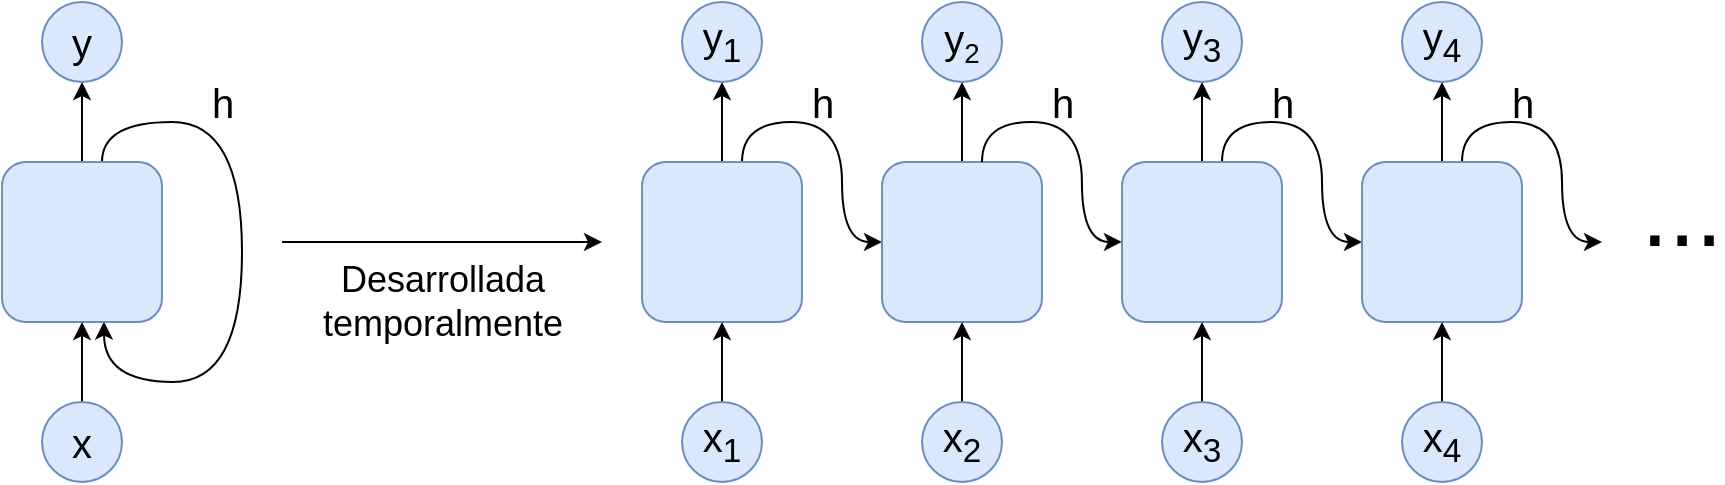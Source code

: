 <mxfile version="14.5.1" type="device"><diagram id="rjjNc56ktLCCAnxLvWy0" name="Página-1"><mxGraphModel dx="1125" dy="703" grid="1" gridSize="10" guides="1" tooltips="1" connect="1" arrows="1" fold="1" page="1" pageScale="1" pageWidth="1169" pageHeight="827" math="0" shadow="0"><root><mxCell id="0"/><mxCell id="1" parent="0"/><mxCell id="5-8-ecrTwXUBGBC9BAOa-5" style="edgeStyle=orthogonalEdgeStyle;rounded=0;orthogonalLoop=1;jettySize=auto;html=1;entryX=0.5;entryY=1;entryDx=0;entryDy=0;" edge="1" parent="1" source="5-8-ecrTwXUBGBC9BAOa-1" target="5-8-ecrTwXUBGBC9BAOa-3"><mxGeometry relative="1" as="geometry"/></mxCell><mxCell id="5-8-ecrTwXUBGBC9BAOa-6" style="edgeStyle=orthogonalEdgeStyle;rounded=0;orthogonalLoop=1;jettySize=auto;html=1;entryX=0.632;entryY=0.998;entryDx=0;entryDy=0;curved=1;entryPerimeter=0;" edge="1" parent="1" source="5-8-ecrTwXUBGBC9BAOa-1" target="5-8-ecrTwXUBGBC9BAOa-1"><mxGeometry relative="1" as="geometry"><mxPoint x="300" y="430" as="targetPoint"/><Array as="points"><mxPoint x="310" y="300"/><mxPoint x="380" y="300"/><mxPoint x="380" y="430"/><mxPoint x="311" y="430"/><mxPoint x="311" y="400"/></Array></mxGeometry></mxCell><mxCell id="5-8-ecrTwXUBGBC9BAOa-38" value="&lt;font style=&quot;font-size: 20px&quot;&gt;h&lt;/font&gt;" style="edgeLabel;html=1;align=center;verticalAlign=middle;resizable=0;points=[];labelBackgroundColor=none;" vertex="1" connectable="0" parent="5-8-ecrTwXUBGBC9BAOa-6"><mxGeometry x="-0.322" y="-12" relative="1" as="geometry"><mxPoint x="2" y="-28.33" as="offset"/></mxGeometry></mxCell><mxCell id="5-8-ecrTwXUBGBC9BAOa-1" value="" style="rounded=1;whiteSpace=wrap;html=1;fillColor=#dae8fc;strokeColor=#6c8ebf;" vertex="1" parent="1"><mxGeometry x="260" y="320" width="80" height="80" as="geometry"/></mxCell><mxCell id="5-8-ecrTwXUBGBC9BAOa-4" style="edgeStyle=orthogonalEdgeStyle;rounded=0;orthogonalLoop=1;jettySize=auto;html=1;entryX=0.5;entryY=1;entryDx=0;entryDy=0;" edge="1" parent="1" source="5-8-ecrTwXUBGBC9BAOa-2" target="5-8-ecrTwXUBGBC9BAOa-1"><mxGeometry relative="1" as="geometry"/></mxCell><mxCell id="5-8-ecrTwXUBGBC9BAOa-2" value="&lt;font style=&quot;font-size: 20px&quot;&gt;x&lt;/font&gt;" style="ellipse;whiteSpace=wrap;html=1;fillColor=#dae8fc;strokeColor=#6c8ebf;" vertex="1" parent="1"><mxGeometry x="280" y="440" width="40" height="40" as="geometry"/></mxCell><mxCell id="5-8-ecrTwXUBGBC9BAOa-3" value="&lt;font style=&quot;font-size: 20px&quot;&gt;y&lt;/font&gt;" style="ellipse;whiteSpace=wrap;html=1;fillColor=#dae8fc;strokeColor=#6c8ebf;" vertex="1" parent="1"><mxGeometry x="280" y="240" width="40" height="40" as="geometry"/></mxCell><mxCell id="5-8-ecrTwXUBGBC9BAOa-7" value="" style="endArrow=classic;html=1;" edge="1" parent="1"><mxGeometry width="50" height="50" relative="1" as="geometry"><mxPoint x="400" y="360" as="sourcePoint"/><mxPoint x="560" y="360" as="targetPoint"/></mxGeometry></mxCell><mxCell id="5-8-ecrTwXUBGBC9BAOa-8" style="edgeStyle=orthogonalEdgeStyle;rounded=0;orthogonalLoop=1;jettySize=auto;html=1;entryX=0.5;entryY=1;entryDx=0;entryDy=0;" edge="1" parent="1" source="5-8-ecrTwXUBGBC9BAOa-10" target="5-8-ecrTwXUBGBC9BAOa-13"><mxGeometry relative="1" as="geometry"/></mxCell><mxCell id="5-8-ecrTwXUBGBC9BAOa-9" style="edgeStyle=orthogonalEdgeStyle;rounded=0;orthogonalLoop=1;jettySize=auto;html=1;curved=1;" edge="1" parent="1" source="5-8-ecrTwXUBGBC9BAOa-10"><mxGeometry relative="1" as="geometry"><mxPoint x="700" y="360" as="targetPoint"/><Array as="points"><mxPoint x="630" y="300"/><mxPoint x="680" y="300"/><mxPoint x="680" y="360"/></Array></mxGeometry></mxCell><mxCell id="5-8-ecrTwXUBGBC9BAOa-10" value="" style="rounded=1;whiteSpace=wrap;html=1;fillColor=#dae8fc;strokeColor=#6c8ebf;" vertex="1" parent="1"><mxGeometry x="580" y="320" width="80" height="80" as="geometry"/></mxCell><mxCell id="5-8-ecrTwXUBGBC9BAOa-11" style="edgeStyle=orthogonalEdgeStyle;rounded=0;orthogonalLoop=1;jettySize=auto;html=1;entryX=0.5;entryY=1;entryDx=0;entryDy=0;" edge="1" parent="1" source="5-8-ecrTwXUBGBC9BAOa-12" target="5-8-ecrTwXUBGBC9BAOa-10"><mxGeometry relative="1" as="geometry"/></mxCell><mxCell id="5-8-ecrTwXUBGBC9BAOa-12" value="&lt;font style=&quot;font-size: 20px&quot;&gt;x&lt;sub&gt;1&lt;/sub&gt;&lt;/font&gt;" style="ellipse;whiteSpace=wrap;html=1;fillColor=#dae8fc;strokeColor=#6c8ebf;" vertex="1" parent="1"><mxGeometry x="600" y="440" width="40" height="40" as="geometry"/></mxCell><mxCell id="5-8-ecrTwXUBGBC9BAOa-13" value="&lt;font style=&quot;font-size: 20px&quot;&gt;y&lt;sub&gt;1&lt;/sub&gt;&lt;/font&gt;" style="ellipse;whiteSpace=wrap;html=1;fillColor=#dae8fc;strokeColor=#6c8ebf;" vertex="1" parent="1"><mxGeometry x="600" y="240" width="40" height="40" as="geometry"/></mxCell><mxCell id="5-8-ecrTwXUBGBC9BAOa-14" style="edgeStyle=orthogonalEdgeStyle;rounded=0;orthogonalLoop=1;jettySize=auto;html=1;entryX=0.5;entryY=1;entryDx=0;entryDy=0;" edge="1" parent="1" source="5-8-ecrTwXUBGBC9BAOa-15" target="5-8-ecrTwXUBGBC9BAOa-18"><mxGeometry relative="1" as="geometry"/></mxCell><mxCell id="5-8-ecrTwXUBGBC9BAOa-15" value="" style="rounded=1;whiteSpace=wrap;html=1;fillColor=#dae8fc;strokeColor=#6c8ebf;" vertex="1" parent="1"><mxGeometry x="700" y="320" width="80" height="80" as="geometry"/></mxCell><mxCell id="5-8-ecrTwXUBGBC9BAOa-16" style="edgeStyle=orthogonalEdgeStyle;rounded=0;orthogonalLoop=1;jettySize=auto;html=1;entryX=0.5;entryY=1;entryDx=0;entryDy=0;" edge="1" parent="1" source="5-8-ecrTwXUBGBC9BAOa-17" target="5-8-ecrTwXUBGBC9BAOa-15"><mxGeometry relative="1" as="geometry"/></mxCell><mxCell id="5-8-ecrTwXUBGBC9BAOa-17" value="&lt;font style=&quot;font-size: 20px&quot;&gt;x&lt;sub&gt;2&lt;/sub&gt;&lt;/font&gt;" style="ellipse;whiteSpace=wrap;html=1;fillColor=#dae8fc;strokeColor=#6c8ebf;" vertex="1" parent="1"><mxGeometry x="720" y="440" width="40" height="40" as="geometry"/></mxCell><mxCell id="5-8-ecrTwXUBGBC9BAOa-18" value="&lt;font style=&quot;font-size: 20px&quot;&gt;y&lt;/font&gt;&lt;font style=&quot;font-size: 16.667px&quot;&gt;&lt;sub&gt;2&lt;/sub&gt;&lt;/font&gt;" style="ellipse;whiteSpace=wrap;html=1;fillColor=#dae8fc;strokeColor=#6c8ebf;" vertex="1" parent="1"><mxGeometry x="720" y="240" width="40" height="40" as="geometry"/></mxCell><mxCell id="5-8-ecrTwXUBGBC9BAOa-19" style="edgeStyle=orthogonalEdgeStyle;rounded=0;orthogonalLoop=1;jettySize=auto;html=1;curved=1;" edge="1" parent="1"><mxGeometry relative="1" as="geometry"><mxPoint x="819.97" y="359.97" as="targetPoint"/><Array as="points"><mxPoint x="749.97" y="299.97"/><mxPoint x="799.97" y="299.97"/><mxPoint x="799.97" y="359.97"/></Array><mxPoint x="750.004" y="319.97" as="sourcePoint"/></mxGeometry></mxCell><mxCell id="5-8-ecrTwXUBGBC9BAOa-20" style="edgeStyle=orthogonalEdgeStyle;rounded=0;orthogonalLoop=1;jettySize=auto;html=1;entryX=0.5;entryY=1;entryDx=0;entryDy=0;" edge="1" parent="1" source="5-8-ecrTwXUBGBC9BAOa-22" target="5-8-ecrTwXUBGBC9BAOa-25"><mxGeometry relative="1" as="geometry"/></mxCell><mxCell id="5-8-ecrTwXUBGBC9BAOa-21" style="edgeStyle=orthogonalEdgeStyle;rounded=0;orthogonalLoop=1;jettySize=auto;html=1;curved=1;" edge="1" parent="1" source="5-8-ecrTwXUBGBC9BAOa-22"><mxGeometry relative="1" as="geometry"><mxPoint x="940" y="360.0" as="targetPoint"/><Array as="points"><mxPoint x="870" y="300"/><mxPoint x="920" y="300"/><mxPoint x="920" y="360"/></Array></mxGeometry></mxCell><mxCell id="5-8-ecrTwXUBGBC9BAOa-22" value="" style="rounded=1;whiteSpace=wrap;html=1;fillColor=#dae8fc;strokeColor=#6c8ebf;" vertex="1" parent="1"><mxGeometry x="820" y="320" width="80" height="80" as="geometry"/></mxCell><mxCell id="5-8-ecrTwXUBGBC9BAOa-23" style="edgeStyle=orthogonalEdgeStyle;rounded=0;orthogonalLoop=1;jettySize=auto;html=1;entryX=0.5;entryY=1;entryDx=0;entryDy=0;" edge="1" parent="1" source="5-8-ecrTwXUBGBC9BAOa-24" target="5-8-ecrTwXUBGBC9BAOa-22"><mxGeometry relative="1" as="geometry"/></mxCell><mxCell id="5-8-ecrTwXUBGBC9BAOa-24" value="&lt;font style=&quot;font-size: 20px&quot;&gt;x&lt;sub&gt;3&lt;/sub&gt;&lt;/font&gt;" style="ellipse;whiteSpace=wrap;html=1;fillColor=#dae8fc;strokeColor=#6c8ebf;" vertex="1" parent="1"><mxGeometry x="840" y="440" width="40" height="40" as="geometry"/></mxCell><mxCell id="5-8-ecrTwXUBGBC9BAOa-25" value="&lt;font style=&quot;font-size: 20px&quot;&gt;y&lt;sub&gt;3&lt;/sub&gt;&lt;/font&gt;" style="ellipse;whiteSpace=wrap;html=1;fillColor=#dae8fc;strokeColor=#6c8ebf;" vertex="1" parent="1"><mxGeometry x="840" y="240" width="40" height="40" as="geometry"/></mxCell><mxCell id="5-8-ecrTwXUBGBC9BAOa-26" style="edgeStyle=orthogonalEdgeStyle;rounded=0;orthogonalLoop=1;jettySize=auto;html=1;entryX=0.5;entryY=1;entryDx=0;entryDy=0;" edge="1" parent="1" source="5-8-ecrTwXUBGBC9BAOa-28" target="5-8-ecrTwXUBGBC9BAOa-31"><mxGeometry relative="1" as="geometry"/></mxCell><mxCell id="5-8-ecrTwXUBGBC9BAOa-27" style="edgeStyle=orthogonalEdgeStyle;rounded=0;orthogonalLoop=1;jettySize=auto;html=1;curved=1;" edge="1" parent="1" source="5-8-ecrTwXUBGBC9BAOa-28"><mxGeometry relative="1" as="geometry"><mxPoint x="1060" y="360.0" as="targetPoint"/><Array as="points"><mxPoint x="990" y="300"/><mxPoint x="1040" y="300"/><mxPoint x="1040" y="360"/></Array></mxGeometry></mxCell><mxCell id="5-8-ecrTwXUBGBC9BAOa-28" value="" style="rounded=1;whiteSpace=wrap;html=1;fillColor=#dae8fc;strokeColor=#6c8ebf;" vertex="1" parent="1"><mxGeometry x="940" y="320" width="80" height="80" as="geometry"/></mxCell><mxCell id="5-8-ecrTwXUBGBC9BAOa-29" style="edgeStyle=orthogonalEdgeStyle;rounded=0;orthogonalLoop=1;jettySize=auto;html=1;entryX=0.5;entryY=1;entryDx=0;entryDy=0;" edge="1" parent="1" source="5-8-ecrTwXUBGBC9BAOa-30" target="5-8-ecrTwXUBGBC9BAOa-28"><mxGeometry relative="1" as="geometry"/></mxCell><mxCell id="5-8-ecrTwXUBGBC9BAOa-30" value="&lt;font style=&quot;font-size: 20px&quot;&gt;x&lt;sub&gt;4&lt;/sub&gt;&lt;/font&gt;" style="ellipse;whiteSpace=wrap;html=1;fillColor=#dae8fc;strokeColor=#6c8ebf;" vertex="1" parent="1"><mxGeometry x="960" y="440" width="40" height="40" as="geometry"/></mxCell><mxCell id="5-8-ecrTwXUBGBC9BAOa-31" value="&lt;font style=&quot;font-size: 20px&quot;&gt;y&lt;sub&gt;4&lt;/sub&gt;&lt;/font&gt;" style="ellipse;whiteSpace=wrap;html=1;fillColor=#dae8fc;strokeColor=#6c8ebf;" vertex="1" parent="1"><mxGeometry x="960" y="240" width="40" height="40" as="geometry"/></mxCell><mxCell id="5-8-ecrTwXUBGBC9BAOa-39" value="&lt;font style=&quot;font-size: 20px&quot;&gt;h&lt;/font&gt;" style="edgeLabel;html=1;align=center;verticalAlign=middle;resizable=0;points=[];labelBackgroundColor=none;" vertex="1" connectable="0" parent="1"><mxGeometry x="670" y="290" as="geometry"/></mxCell><mxCell id="5-8-ecrTwXUBGBC9BAOa-40" value="&lt;font style=&quot;font-size: 20px&quot;&gt;h&lt;/font&gt;" style="edgeLabel;html=1;align=center;verticalAlign=middle;resizable=0;points=[];labelBackgroundColor=none;" vertex="1" connectable="0" parent="1"><mxGeometry x="790" y="290" as="geometry"/></mxCell><mxCell id="5-8-ecrTwXUBGBC9BAOa-41" value="&lt;font style=&quot;font-size: 20px&quot;&gt;h&lt;/font&gt;" style="edgeLabel;html=1;align=center;verticalAlign=middle;resizable=0;points=[];labelBackgroundColor=none;" vertex="1" connectable="0" parent="1"><mxGeometry x="900" y="290" as="geometry"/></mxCell><mxCell id="5-8-ecrTwXUBGBC9BAOa-42" value="&lt;font style=&quot;font-size: 20px&quot;&gt;h&lt;/font&gt;" style="edgeLabel;html=1;align=center;verticalAlign=middle;resizable=0;points=[];labelBackgroundColor=none;" vertex="1" connectable="0" parent="1"><mxGeometry x="1020" y="290" as="geometry"/></mxCell><mxCell id="5-8-ecrTwXUBGBC9BAOa-44" value="&lt;font style=&quot;font-size: 18px&quot;&gt;Desarrollada&lt;br&gt;temporalmente&lt;/font&gt;" style="text;html=1;align=center;verticalAlign=middle;resizable=0;points=[];autosize=1;" vertex="1" parent="1"><mxGeometry x="410" y="370" width="140" height="40" as="geometry"/></mxCell><mxCell id="5-8-ecrTwXUBGBC9BAOa-46" value="&lt;font style=&quot;font-size: 49px&quot;&gt;...&lt;/font&gt;" style="text;html=1;strokeColor=none;fillColor=none;align=center;verticalAlign=middle;whiteSpace=wrap;rounded=0;labelBackgroundColor=none;" vertex="1" parent="1"><mxGeometry x="1080" y="335" width="40" height="20" as="geometry"/></mxCell></root></mxGraphModel></diagram></mxfile>